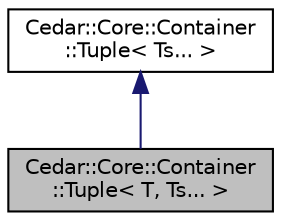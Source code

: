 digraph "Cedar::Core::Container::Tuple&lt; T, Ts... &gt;"
{
 // LATEX_PDF_SIZE
  edge [fontname="Helvetica",fontsize="10",labelfontname="Helvetica",labelfontsize="10"];
  node [fontname="Helvetica",fontsize="10",shape=record];
  Node1 [label="Cedar::Core::Container\l::Tuple\< T, Ts... \>",height=0.2,width=0.4,color="black", fillcolor="grey75", style="filled", fontcolor="black",tooltip=" "];
  Node2 -> Node1 [dir="back",color="midnightblue",fontsize="10",style="solid",fontname="Helvetica"];
  Node2 [label="Cedar::Core::Container\l::Tuple\< Ts... \>",height=0.2,width=0.4,color="black", fillcolor="white", style="filled",URL="$classCedar_1_1Core_1_1Container_1_1Tuple.html",tooltip=" "];
}
